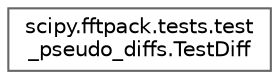 digraph "Graphical Class Hierarchy"
{
 // LATEX_PDF_SIZE
  bgcolor="transparent";
  edge [fontname=Helvetica,fontsize=10,labelfontname=Helvetica,labelfontsize=10];
  node [fontname=Helvetica,fontsize=10,shape=box,height=0.2,width=0.4];
  rankdir="LR";
  Node0 [id="Node000000",label="scipy.fftpack.tests.test\l_pseudo_diffs.TestDiff",height=0.2,width=0.4,color="grey40", fillcolor="white", style="filled",URL="$d9/d42/classscipy_1_1fftpack_1_1tests_1_1test__pseudo__diffs_1_1TestDiff.html",tooltip=" "];
}
